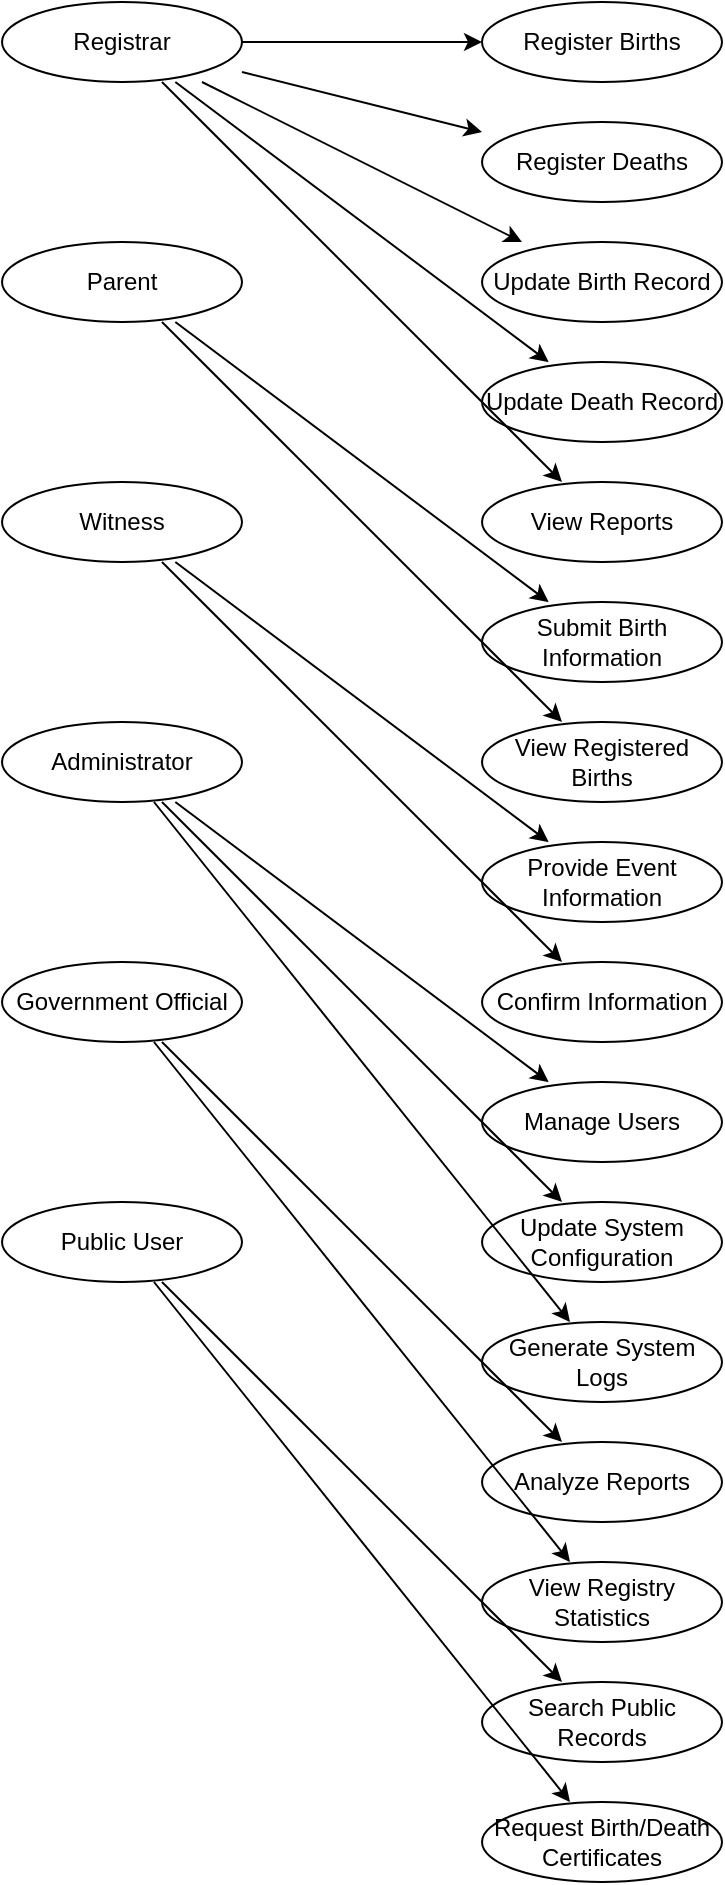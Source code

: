 <mxfile version="24.8.6">
  <diagram name="Page-1" id="zEHJ6qdCKaGMeuj1rJUf">
    <mxGraphModel>
      <root>
        <mxCell id="0" />
        <mxCell id="1" parent="0" />
        
        <!-- Actors -->
        <mxCell id="actor-registrar" value="Registrar" style="shape=ellipse;whiteSpace=wrap;html=1;" vertex="1" parent="1">
          <mxGeometry x="60" y="100" width="120" height="40" as="geometry" />
        </mxCell>
        <mxCell id="actor-parent" value="Parent" style="shape=ellipse;whiteSpace=wrap;html=1;" vertex="1" parent="1">
          <mxGeometry x="60" y="220" width="120" height="40" as="geometry" />
        </mxCell>
        <mxCell id="actor-witness" value="Witness" style="shape=ellipse;whiteSpace=wrap;html=1;" vertex="1" parent="1">
          <mxGeometry x="60" y="340" width="120" height="40" as="geometry" />
        </mxCell>
        <mxCell id="actor-admin" value="Administrator" style="shape=ellipse;whiteSpace=wrap;html=1;" vertex="1" parent="1">
          <mxGeometry x="60" y="460" width="120" height="40" as="geometry" />
        </mxCell>
        <mxCell id="actor-gov-official" value="Government Official" style="shape=ellipse;whiteSpace=wrap;html=1;" vertex="1" parent="1">
          <mxGeometry x="60" y="580" width="120" height="40" as="geometry" />
        </mxCell>
        <mxCell id="actor-public-user" value="Public User" style="shape=ellipse;whiteSpace=wrap;html=1;" vertex="1" parent="1">
          <mxGeometry x="60" y="700" width="120" height="40" as="geometry" />
        </mxCell>

        <!-- Use Cases -->
        <mxCell id="usecase-register-births" value="Register Births" style="shape=ellipse;whiteSpace=wrap;html=1;" vertex="1" parent="1">
          <mxGeometry x="300" y="100" width="120" height="40" as="geometry" />
        </mxCell>
        <mxCell id="usecase-register-deaths" value="Register Deaths" style="shape=ellipse;whiteSpace=wrap;html=1;" vertex="1" parent="1">
          <mxGeometry x="300" y="160" width="120" height="40" as="geometry" />
        </mxCell>
        <mxCell id="usecase-update-birth" value="Update Birth Record" style="shape=ellipse;whiteSpace=wrap;html=1;" vertex="1" parent="1">
          <mxGeometry x="300" y="220" width="120" height="40" as="geometry" />
        </mxCell>
        <mxCell id="usecase-update-death" value="Update Death Record" style="shape=ellipse;whiteSpace=wrap;html=1;" vertex="1" parent="1">
          <mxGeometry x="300" y="280" width="120" height="40" as="geometry" />
        </mxCell>
        <mxCell id="usecase-view-reports" value="View Reports" style="shape=ellipse;whiteSpace=wrap;html=1;" vertex="1" parent="1">
          <mxGeometry x="300" y="340" width="120" height="40" as="geometry" />
        </mxCell>
        <mxCell id="usecase-submit-birth-info" value="Submit Birth Information" style="shape=ellipse;whiteSpace=wrap;html=1;" vertex="1" parent="1">
          <mxGeometry x="300" y="400" width="120" height="40" as="geometry" />
        </mxCell>
        <mxCell id="usecase-view-registered-births" value="View Registered Births" style="shape=ellipse;whiteSpace=wrap;html=1;" vertex="1" parent="1">
          <mxGeometry x="300" y="460" width="120" height="40" as="geometry" />
        </mxCell>
        <mxCell id="usecase-provide-event-info" value="Provide Event Information" style="shape=ellipse;whiteSpace=wrap;html=1;" vertex="1" parent="1">
          <mxGeometry x="300" y="520" width="120" height="40" as="geometry" />
        </mxCell>
        <mxCell id="usecase-confirm-info" value="Confirm Information" style="shape=ellipse;whiteSpace=wrap;html=1;" vertex="1" parent="1">
          <mxGeometry x="300" y="580" width="120" height="40" as="geometry" />
        </mxCell>
        <mxCell id="usecase-manage-users" value="Manage Users" style="shape=ellipse;whiteSpace=wrap;html=1;" vertex="1" parent="1">
          <mxGeometry x="300" y="640" width="120" height="40" as="geometry" />
        </mxCell>
        <mxCell id="usecase-update-system-config" value="Update System Configuration" style="shape=ellipse;whiteSpace=wrap;html=1;" vertex="1" parent="1">
          <mxGeometry x="300" y="700" width="120" height="40" as="geometry" />
        </mxCell>
        <mxCell id="usecase-generate-system-logs" value="Generate System Logs" style="shape=ellipse;whiteSpace=wrap;html=1;" vertex="1" parent="1">
          <mxGeometry x="300" y="760" width="120" height="40" as="geometry" />
        </mxCell>
        <mxCell id="usecase-analyze-reports" value="Analyze Reports" style="shape=ellipse;whiteSpace=wrap;html=1;" vertex="1" parent="1">
          <mxGeometry x="300" y="820" width="120" height="40" as="geometry" />
        </mxCell>
        <mxCell id="usecase-view-registry-stats" value="View Registry Statistics" style="shape=ellipse;whiteSpace=wrap;html=1;" vertex="1" parent="1">
          <mxGeometry x="300" y="880" width="120" height="40" as="geometry" />
        </mxCell>
        <mxCell id="usecase-search-public-records" value="Search Public Records" style="shape=ellipse;whiteSpace=wrap;html=1;" vertex="1" parent="1">
          <mxGeometry x="300" y="940" width="120" height="40" as="geometry" />
        </mxCell>
        <mxCell id="usecase-request-certificates" value="Request Birth/Death Certificates" style="shape=ellipse;whiteSpace=wrap;html=1;" vertex="1" parent="1">
          <mxGeometry x="300" y="1000" width="120" height="40" as="geometry" />
        </mxCell>

        <!-- Connectors -->
        <mxCell id="connector1" edge="1" parent="1" source="actor-registrar" target="usecase-register-births">
          <mxGeometry relative="1" as="geometry" />
        </mxCell>
        <mxCell id="connector2" edge="1" parent="1" source="actor-registrar" target="usecase-register-deaths">
          <mxGeometry relative="1" as="geometry" />
        </mxCell>
        <mxCell id="connector3" edge="1" parent="1" source="actor-registrar" target="usecase-update-birth">
          <mxGeometry relative="1" as="geometry" />
        </mxCell>
        <mxCell id="connector4" edge="1" parent="1" source="actor-registrar" target="usecase-update-death">
          <mxGeometry relative="1" as="geometry" />
        </mxCell>
        <mxCell id="connector5" edge="1" parent="1" source="actor-registrar" target="usecase-view-reports">
          <mxGeometry relative="1" as="geometry" />
        </mxCell>
        <mxCell id="connector6" edge="1" parent="1" source="actor-parent" target="usecase-submit-birth-info">
          <mxGeometry relative="1" as="geometry" />
        </mxCell>
        <mxCell id="connector7" edge="1" parent="1" source="actor-parent" target="usecase-view-registered-births">
          <mxGeometry relative="1" as="geometry" />
        </mxCell>
        <mxCell id="connector8" edge="1" parent="1" source="actor-witness" target="usecase-provide-event-info">
          <mxGeometry relative="1" as="geometry" />
        </mxCell>
        <mxCell id="connector9" edge="1" parent="1" source="actor-witness" target="usecase-confirm-info">
          <mxGeometry relative="1" as="geometry" />
        </mxCell>
        <mxCell id="connector10" edge="1" parent="1" source="actor-admin" target="usecase-manage-users">
          <mxGeometry relative="1" as="geometry" />
        </mxCell>
        <mxCell id="connector11" edge="1" parent="1" source="actor-admin" target="usecase-update-system-config">
          <mxGeometry relative="1" as="geometry" />
        </mxCell>
        <mxCell id="connector12" edge="1" parent="1" source="actor-admin" target="usecase-generate-system-logs">
          <mxGeometry relative="1" as="geometry" />
        </mxCell>
        <mxCell id="connector13" edge="1" parent="1" source="actor-gov-official" target="usecase-analyze-reports">
          <mxGeometry relative="1" as="geometry" />
        </mxCell>
        <mxCell id="connector14" edge="1" parent="1" source="actor-gov-official" target="usecase-view-registry-stats">
          <mxGeometry relative="1" as="geometry" />
        </mxCell>
        <mxCell id="connector15" edge="1" parent="1" source="actor-public-user" target="usecase-search-public-records">
          <mxGeometry relative="1" as="geometry" />
        </mxCell>
        <mxCell id="connector16" edge="1" parent="1" source="actor-public-user" target="usecase-request-certificates">
          <mxGeometry relative="1" as="geometry" />
        </mxCell>
        
      </root>
      </mxGraphModel>
    </diagram>
  </mxfile>
</mxfile>
